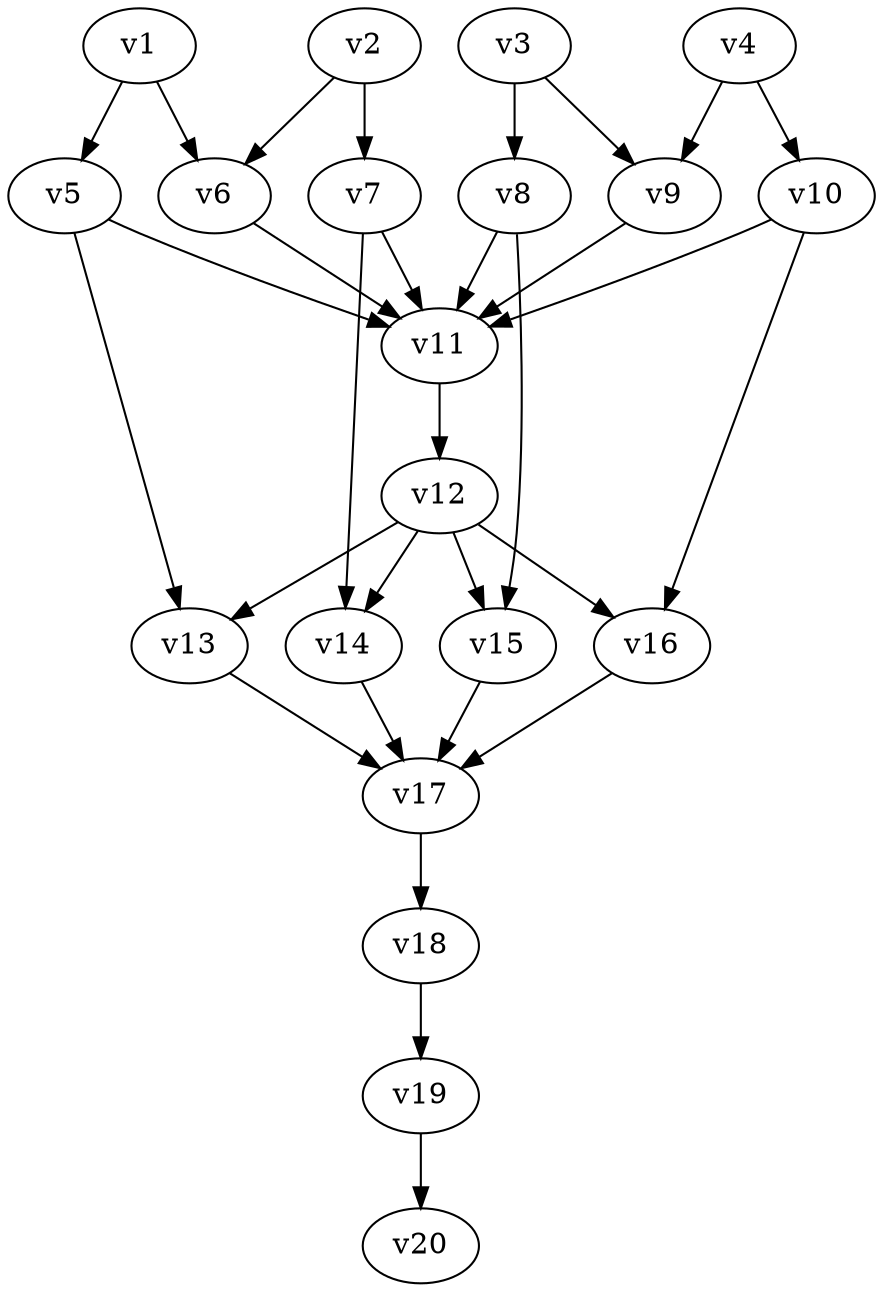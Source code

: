 // slika_9.gv
digraph {
	v1 [label=v1]
	v2 [label=v2]
	v3 [label=v3]
	v4 [label=v4]
	v5 [label=v5]
	v6 [label=v6]
	v7 [label=v7]
	v8 [label=v8]
	v9 [label=v9]
	v10 [label=v10]
	v11 [label=v11]
	v12 [label=v12]
	v13 [label=v13]
	v14 [label=v14]
	v15 [label=v15]
	v16 [label=v16]
	v17 [label=v17]
	v18 [label=v18]
	v19 [label=v19]
	v20 [label=v20]
	v1 -> v5 [constraint=true]
	v1 -> v6 [constraint=true]
	v2 -> v6 [constraint=true]
	v2 -> v7 [constraint=true]
	v3 -> v8 [constraint=true]
	v3 -> v9 [constraint=true]
	v4 -> v9 [constraint=true]
	v4 -> v10 [constraint=true]
	v5 -> v13 [constraint=true]
	v5 -> v11 [constraint=true]
	v6 -> v11 [constraint=true]
	v7 -> v14 [constraint=true]
	v7 -> v11 [constraint=true]
	v8 -> v11 [constraint=true]
	v8 -> v15 [constraint=true]
	v9 -> v11 [constraint=true]
	v10 -> v11 [constraint=true]
	v10 -> v16 [constraint=true]
	v11 -> v12 [constraint=true]
	v12 -> v13 [constraint=true]
	v12 -> v14 [constraint=true]
	v12 -> v15 [constraint=true]
	v12 -> v16 [constraint=true]
	v13 -> v17 [constraint=true]
	v14 -> v17 [constraint=true]
	v15 -> v17 [constraint=true]
	v16 -> v17 [constraint=true]
	v17 -> v18 [constraint=true]
	v18 -> v19 [constraint=true]
	v19 -> v20 [constraint=true]
}
